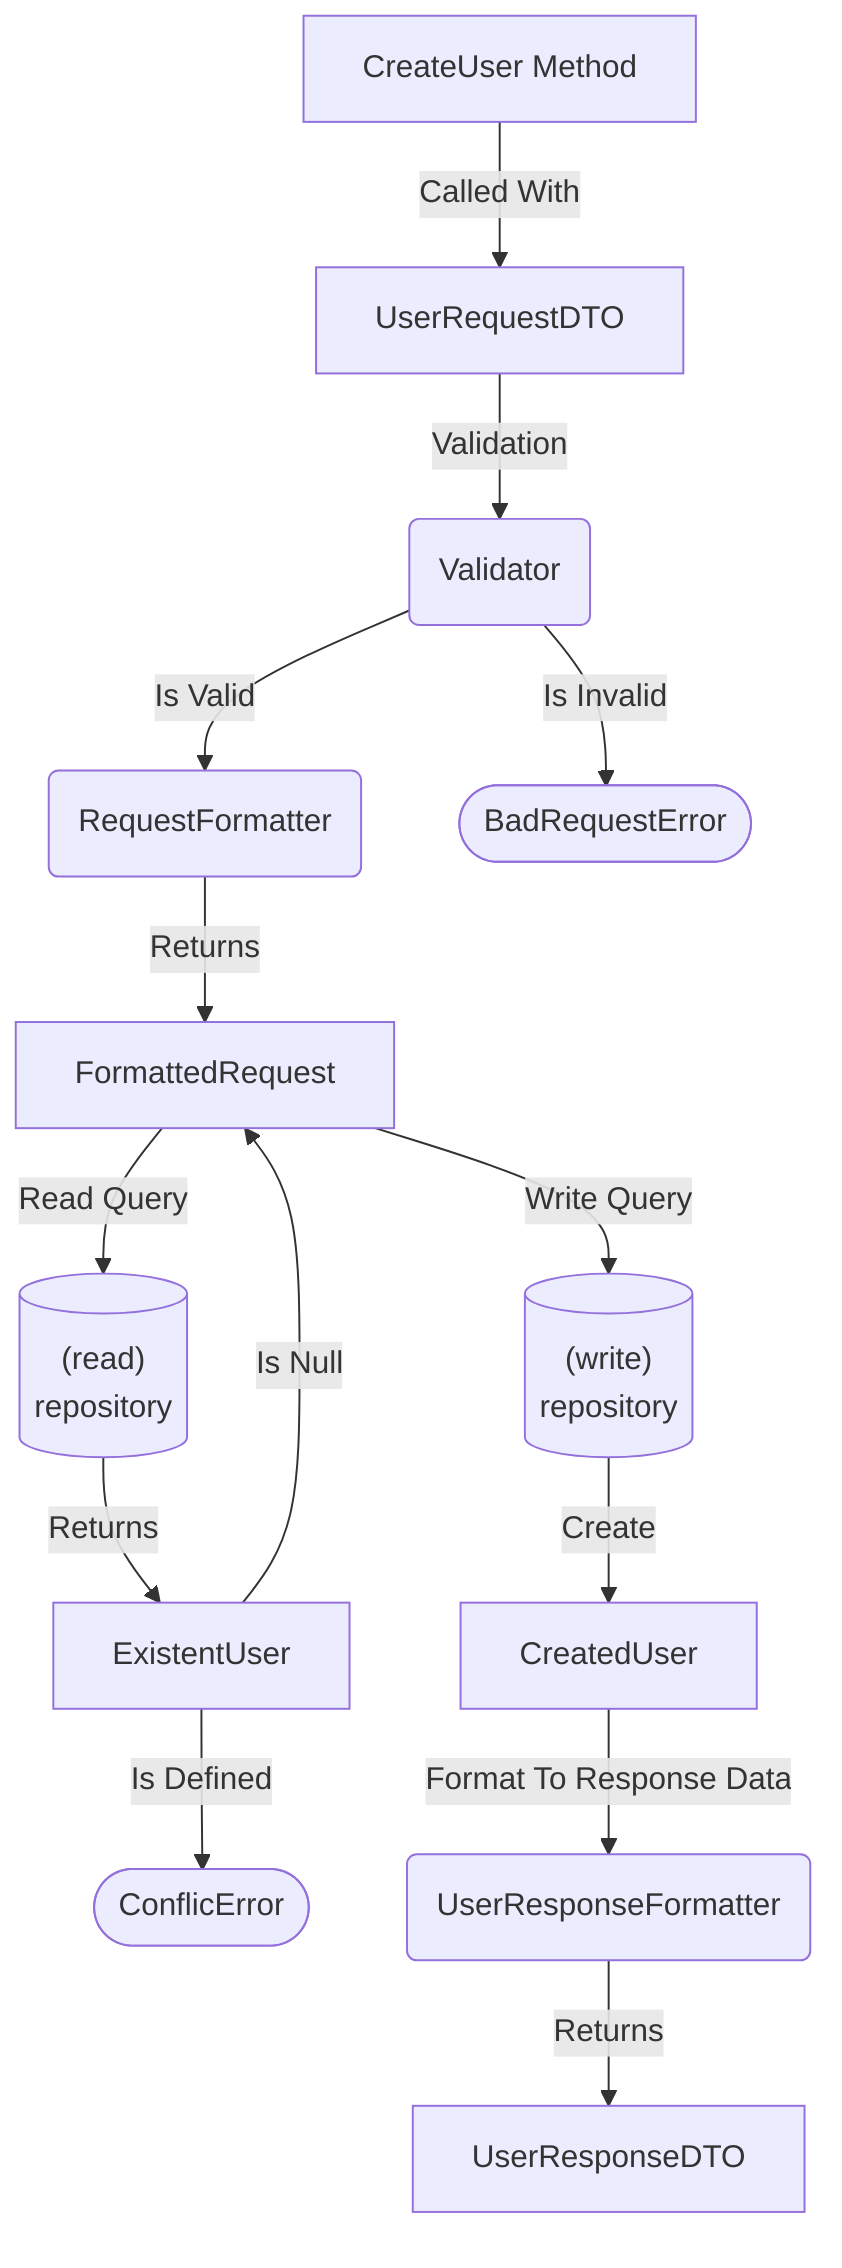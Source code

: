 flowchart TD
    create[CreateUser Method]
    req[UserRequestDTO]
    val(Validator)
    reqMap(RequestFormatter)
    brError([BadRequestError])
    formReq[FormattedRequest]
    readQuery[("(read)
    repository")]
    existent[ExistentUser]
    cfError([ConflicError])
    writeQuery[("(write)
    repository")]
    created[CreatedUser]
    resMap(UserResponseFormatter)
    resDTO[UserResponseDTO]

    create -- Called With --> req
    req -- Validation --> val
    val -- Is Valid --> reqMap
    val -- Is Invalid --> brError
    reqMap -- Returns --> formReq
    formReq -- Read Query --> readQuery
    readQuery -- Returns --> existent
    existent -- Is Null --> formReq
    existent -- Is Defined --> cfError
    formReq -- Write Query --> writeQuery
    writeQuery -- Create --> created
    created -- Format To Response Data --> resMap
    resMap -- Returns --> resDTO